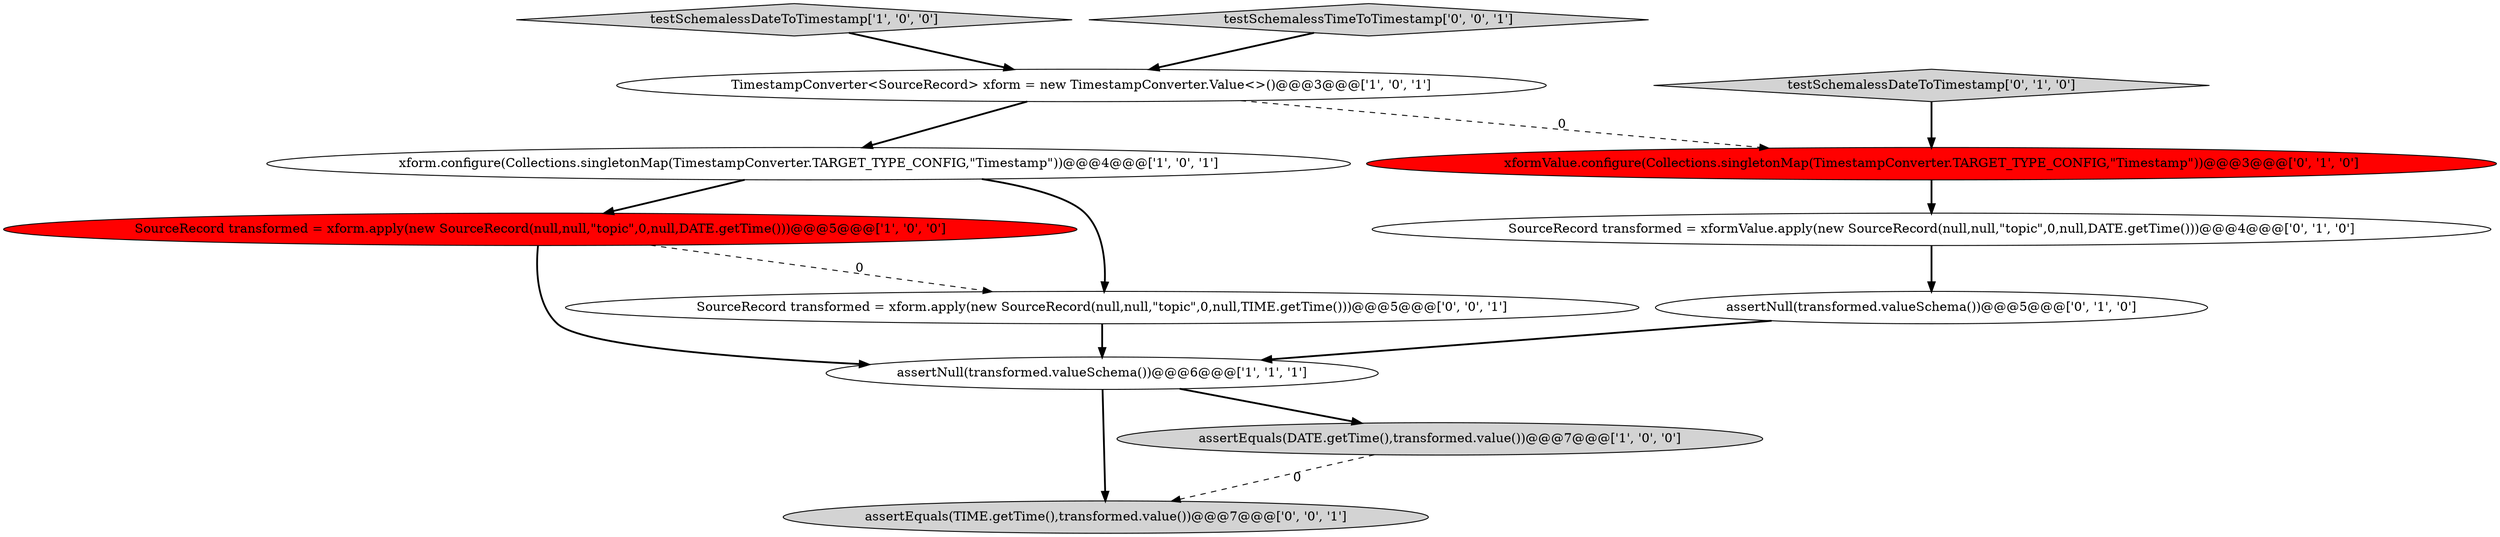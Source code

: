 digraph {
1 [style = filled, label = "assertNull(transformed.valueSchema())@@@6@@@['1', '1', '1']", fillcolor = white, shape = ellipse image = "AAA0AAABBB1BBB"];
6 [style = filled, label = "assertNull(transformed.valueSchema())@@@5@@@['0', '1', '0']", fillcolor = white, shape = ellipse image = "AAA0AAABBB2BBB"];
2 [style = filled, label = "SourceRecord transformed = xform.apply(new SourceRecord(null,null,\"topic\",0,null,DATE.getTime()))@@@5@@@['1', '0', '0']", fillcolor = red, shape = ellipse image = "AAA1AAABBB1BBB"];
0 [style = filled, label = "TimestampConverter<SourceRecord> xform = new TimestampConverter.Value<>()@@@3@@@['1', '0', '1']", fillcolor = white, shape = ellipse image = "AAA0AAABBB1BBB"];
4 [style = filled, label = "xform.configure(Collections.singletonMap(TimestampConverter.TARGET_TYPE_CONFIG,\"Timestamp\"))@@@4@@@['1', '0', '1']", fillcolor = white, shape = ellipse image = "AAA0AAABBB1BBB"];
10 [style = filled, label = "assertEquals(TIME.getTime(),transformed.value())@@@7@@@['0', '0', '1']", fillcolor = lightgray, shape = ellipse image = "AAA0AAABBB3BBB"];
8 [style = filled, label = "SourceRecord transformed = xformValue.apply(new SourceRecord(null,null,\"topic\",0,null,DATE.getTime()))@@@4@@@['0', '1', '0']", fillcolor = white, shape = ellipse image = "AAA0AAABBB2BBB"];
3 [style = filled, label = "testSchemalessDateToTimestamp['1', '0', '0']", fillcolor = lightgray, shape = diamond image = "AAA0AAABBB1BBB"];
5 [style = filled, label = "assertEquals(DATE.getTime(),transformed.value())@@@7@@@['1', '0', '0']", fillcolor = lightgray, shape = ellipse image = "AAA0AAABBB1BBB"];
12 [style = filled, label = "testSchemalessTimeToTimestamp['0', '0', '1']", fillcolor = lightgray, shape = diamond image = "AAA0AAABBB3BBB"];
9 [style = filled, label = "xformValue.configure(Collections.singletonMap(TimestampConverter.TARGET_TYPE_CONFIG,\"Timestamp\"))@@@3@@@['0', '1', '0']", fillcolor = red, shape = ellipse image = "AAA1AAABBB2BBB"];
11 [style = filled, label = "SourceRecord transformed = xform.apply(new SourceRecord(null,null,\"topic\",0,null,TIME.getTime()))@@@5@@@['0', '0', '1']", fillcolor = white, shape = ellipse image = "AAA0AAABBB3BBB"];
7 [style = filled, label = "testSchemalessDateToTimestamp['0', '1', '0']", fillcolor = lightgray, shape = diamond image = "AAA0AAABBB2BBB"];
1->5 [style = bold, label=""];
7->9 [style = bold, label=""];
6->1 [style = bold, label=""];
2->11 [style = dashed, label="0"];
8->6 [style = bold, label=""];
4->2 [style = bold, label=""];
0->9 [style = dashed, label="0"];
4->11 [style = bold, label=""];
5->10 [style = dashed, label="0"];
9->8 [style = bold, label=""];
0->4 [style = bold, label=""];
11->1 [style = bold, label=""];
1->10 [style = bold, label=""];
12->0 [style = bold, label=""];
2->1 [style = bold, label=""];
3->0 [style = bold, label=""];
}
